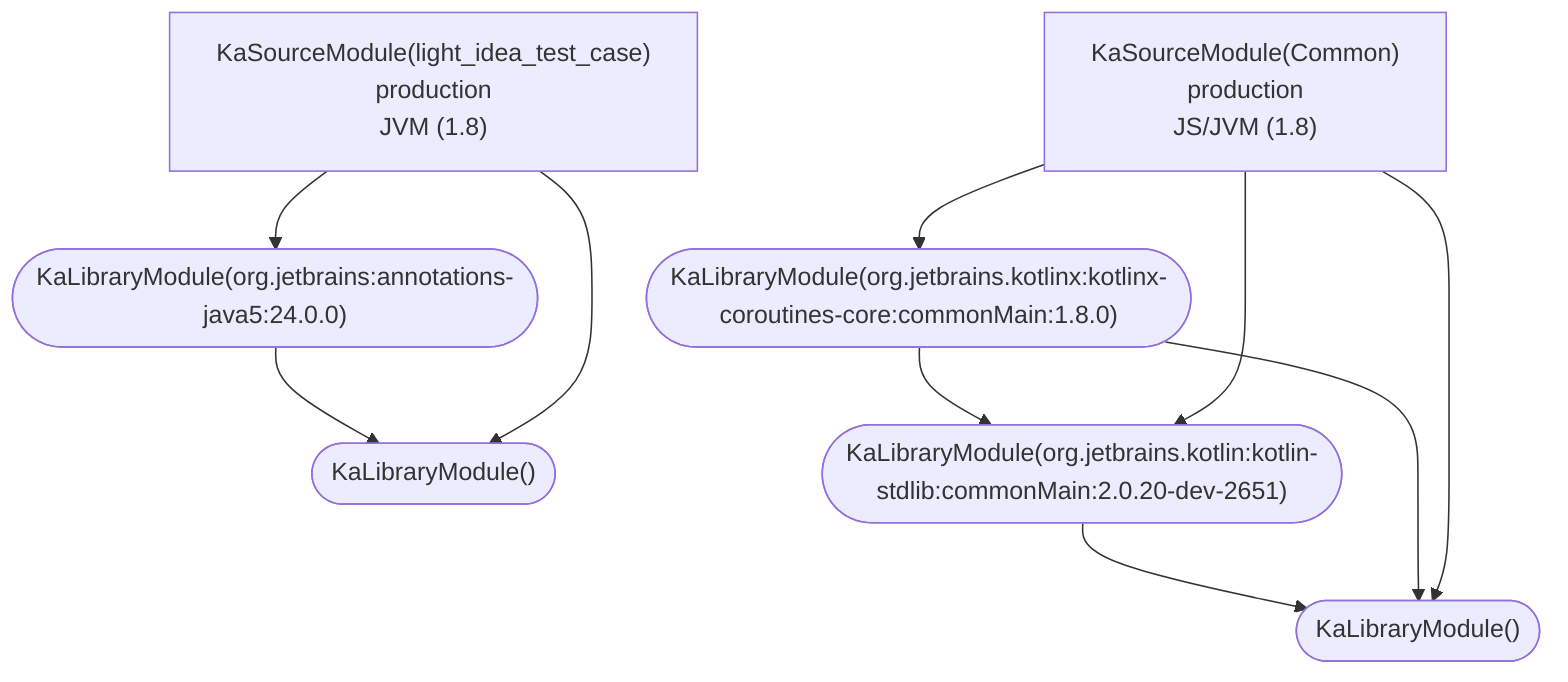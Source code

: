graph TD
  KaLibraryModule_0(["KaLibraryModule(<SDK>)"])
  KaLibraryModule_1(["KaLibraryModule(<SDK>)"])
  KaLibraryModule_2(["KaLibraryModule(org.jetbrains.kotlin:kotlin-stdlib:commonMain:2.0.20-dev-2651)"])
  KaLibraryModule_3(["KaLibraryModule(org.jetbrains.kotlinx:kotlinx-coroutines-core:commonMain:1.8.0)"])
  KaLibraryModule_4(["KaLibraryModule(org.jetbrains:annotations-java5:24.0.0)"])
  KaSourceModule_5["KaSourceModule(Common)<br />production<br />JS/JVM (1.8)"]
  KaSourceModule_6["KaSourceModule(light_idea_test_case)<br />production<br />JVM (1.8)"]
  KaLibraryModule_2 --> KaLibraryModule_0
  KaLibraryModule_3 --> KaLibraryModule_0
  KaLibraryModule_3 --> KaLibraryModule_2
  KaLibraryModule_4 --> KaLibraryModule_1
  KaSourceModule_5 --> KaLibraryModule_0
  KaSourceModule_5 --> KaLibraryModule_2
  KaSourceModule_5 --> KaLibraryModule_3
  KaSourceModule_6 --> KaLibraryModule_1
  KaSourceModule_6 --> KaLibraryModule_4